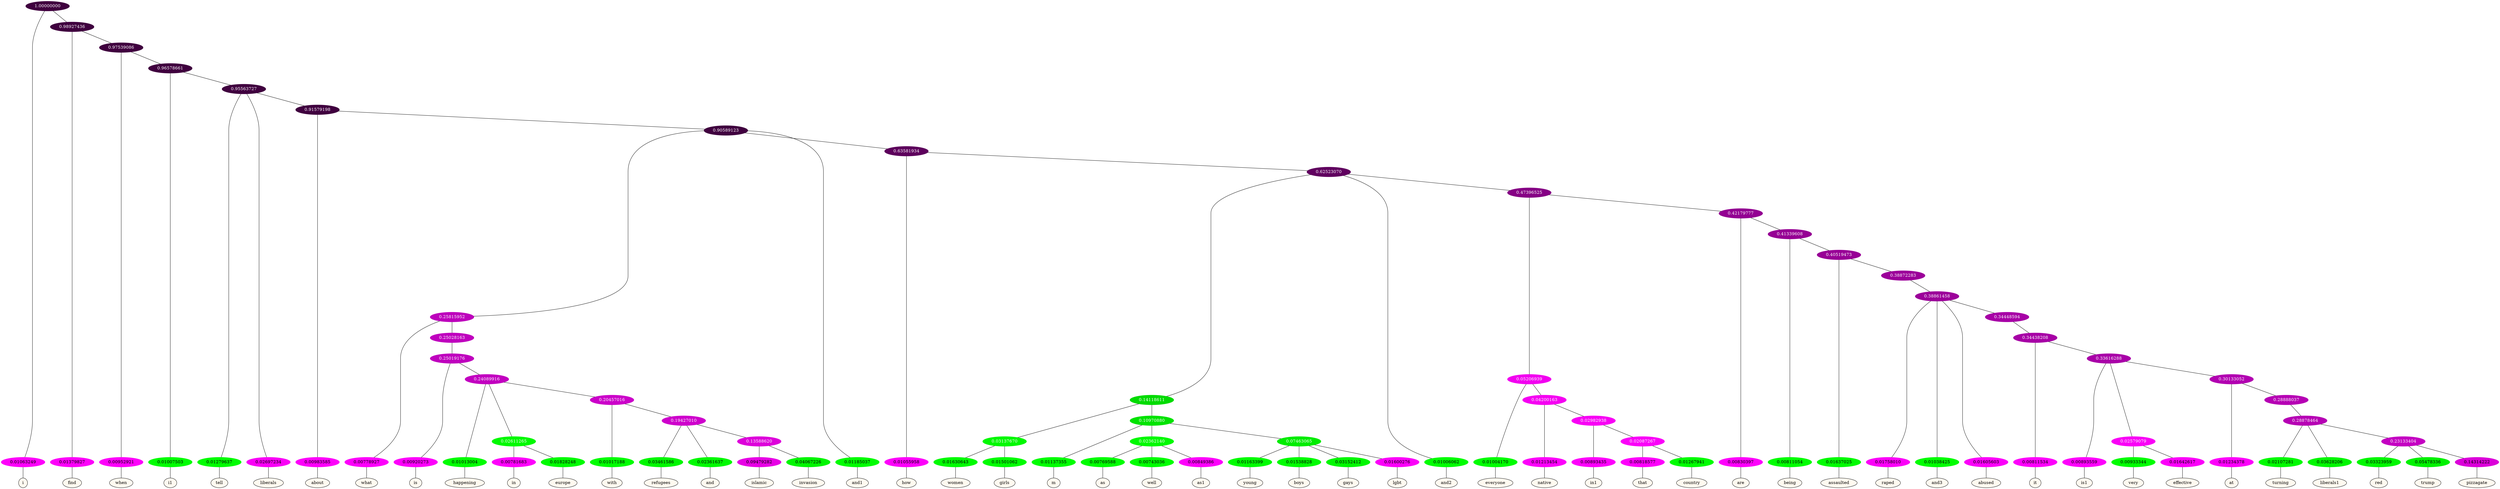 graph {
	node [format=png height=0.15 nodesep=0.001 ordering=out overlap=prism overlap_scaling=0.01 ranksep=0.001 ratio=0.2 style=filled width=0.15]
	{
		rank=same
		a_w_1 [label=i color=black fillcolor=floralwhite style="filled,solid"]
		a_w_3 [label=find color=black fillcolor=floralwhite style="filled,solid"]
		a_w_5 [label=when color=black fillcolor=floralwhite style="filled,solid"]
		a_w_7 [label=i1 color=black fillcolor=floralwhite style="filled,solid"]
		a_w_9 [label=tell color=black fillcolor=floralwhite style="filled,solid"]
		a_w_10 [label=liberals color=black fillcolor=floralwhite style="filled,solid"]
		a_w_12 [label=about color=black fillcolor=floralwhite style="filled,solid"]
		a_w_17 [label=what color=black fillcolor=floralwhite style="filled,solid"]
		a_w_25 [label=is color=black fillcolor=floralwhite style="filled,solid"]
		a_w_31 [label=happening color=black fillcolor=floralwhite style="filled,solid"]
		a_w_43 [label=in color=black fillcolor=floralwhite style="filled,solid"]
		a_w_44 [label=europe color=black fillcolor=floralwhite style="filled,solid"]
		a_w_45 [label=with color=black fillcolor=floralwhite style="filled,solid"]
		a_w_58 [label=refugees color=black fillcolor=floralwhite style="filled,solid"]
		a_w_59 [label=and color=black fillcolor=floralwhite style="filled,solid"]
		a_w_65 [label=islamic color=black fillcolor=floralwhite style="filled,solid"]
		a_w_66 [label=invasion color=black fillcolor=floralwhite style="filled,solid"]
		a_w_15 [label=and1 color=black fillcolor=floralwhite style="filled,solid"]
		a_w_19 [label=how color=black fillcolor=floralwhite style="filled,solid"]
		a_w_34 [label=women color=black fillcolor=floralwhite style="filled,solid"]
		a_w_35 [label=girls color=black fillcolor=floralwhite style="filled,solid"]
		a_w_36 [label=m color=black fillcolor=floralwhite style="filled,solid"]
		a_w_47 [label=as color=black fillcolor=floralwhite style="filled,solid"]
		a_w_48 [label=well color=black fillcolor=floralwhite style="filled,solid"]
		a_w_49 [label=as1 color=black fillcolor=floralwhite style="filled,solid"]
		a_w_50 [label=young color=black fillcolor=floralwhite style="filled,solid"]
		a_w_51 [label=boys color=black fillcolor=floralwhite style="filled,solid"]
		a_w_52 [label=gays color=black fillcolor=floralwhite style="filled,solid"]
		a_w_53 [label=lgbt color=black fillcolor=floralwhite style="filled,solid"]
		a_w_23 [label=and2 color=black fillcolor=floralwhite style="filled,solid"]
		a_w_39 [label=everyone color=black fillcolor=floralwhite style="filled,solid"]
		a_w_54 [label=native color=black fillcolor=floralwhite style="filled,solid"]
		a_w_61 [label=in1 color=black fillcolor=floralwhite style="filled,solid"]
		a_w_67 [label=that color=black fillcolor=floralwhite style="filled,solid"]
		a_w_68 [label=country color=black fillcolor=floralwhite style="filled,solid"]
		a_w_41 [label=are color=black fillcolor=floralwhite style="filled,solid"]
		a_w_56 [label=being color=black fillcolor=floralwhite style="filled,solid"]
		a_w_63 [label=assaulted color=black fillcolor=floralwhite style="filled,solid"]
		a_w_70 [label=raped color=black fillcolor=floralwhite style="filled,solid"]
		a_w_71 [label=and3 color=black fillcolor=floralwhite style="filled,solid"]
		a_w_72 [label=abused color=black fillcolor=floralwhite style="filled,solid"]
		a_w_75 [label=it color=black fillcolor=floralwhite style="filled,solid"]
		a_w_77 [label=is1 color=black fillcolor=floralwhite style="filled,solid"]
		a_w_80 [label=very color=black fillcolor=floralwhite style="filled,solid"]
		a_w_81 [label=effective color=black fillcolor=floralwhite style="filled,solid"]
		a_w_82 [label=at color=black fillcolor=floralwhite style="filled,solid"]
		a_w_85 [label=turning color=black fillcolor=floralwhite style="filled,solid"]
		a_w_86 [label=liberals1 color=black fillcolor=floralwhite style="filled,solid"]
		a_w_88 [label=red color=black fillcolor=floralwhite style="filled,solid"]
		a_w_89 [label=trump color=black fillcolor=floralwhite style="filled,solid"]
		a_w_90 [label=pizzagate color=black fillcolor=floralwhite style="filled,solid"]
	}
	a_n_1 -- a_w_1
	a_n_3 -- a_w_3
	a_n_5 -- a_w_5
	a_n_7 -- a_w_7
	a_n_9 -- a_w_9
	a_n_10 -- a_w_10
	a_n_12 -- a_w_12
	a_n_17 -- a_w_17
	a_n_25 -- a_w_25
	a_n_31 -- a_w_31
	a_n_43 -- a_w_43
	a_n_44 -- a_w_44
	a_n_45 -- a_w_45
	a_n_58 -- a_w_58
	a_n_59 -- a_w_59
	a_n_65 -- a_w_65
	a_n_66 -- a_w_66
	a_n_15 -- a_w_15
	a_n_19 -- a_w_19
	a_n_34 -- a_w_34
	a_n_35 -- a_w_35
	a_n_36 -- a_w_36
	a_n_47 -- a_w_47
	a_n_48 -- a_w_48
	a_n_49 -- a_w_49
	a_n_50 -- a_w_50
	a_n_51 -- a_w_51
	a_n_52 -- a_w_52
	a_n_53 -- a_w_53
	a_n_23 -- a_w_23
	a_n_39 -- a_w_39
	a_n_54 -- a_w_54
	a_n_61 -- a_w_61
	a_n_67 -- a_w_67
	a_n_68 -- a_w_68
	a_n_41 -- a_w_41
	a_n_56 -- a_w_56
	a_n_63 -- a_w_63
	a_n_70 -- a_w_70
	a_n_71 -- a_w_71
	a_n_72 -- a_w_72
	a_n_75 -- a_w_75
	a_n_77 -- a_w_77
	a_n_80 -- a_w_80
	a_n_81 -- a_w_81
	a_n_82 -- a_w_82
	a_n_85 -- a_w_85
	a_n_86 -- a_w_86
	a_n_88 -- a_w_88
	a_n_89 -- a_w_89
	a_n_90 -- a_w_90
	{
		rank=same
		a_n_1 [label=0.01063249 color="0.835 1.000 0.989" fontcolor=black]
		a_n_3 [label=0.01379827 color="0.835 1.000 0.986" fontcolor=black]
		a_n_5 [label=0.00952921 color="0.835 1.000 0.990" fontcolor=black]
		a_n_7 [label=0.01007503 color="0.334 1.000 0.990" fontcolor=black]
		a_n_9 [label=0.01279637 color="0.334 1.000 0.987" fontcolor=black]
		a_n_10 [label=0.02697234 color="0.835 1.000 0.973" fontcolor=black]
		a_n_12 [label=0.00983585 color="0.835 1.000 0.990" fontcolor=black]
		a_n_17 [label=0.00778927 color="0.835 1.000 0.992" fontcolor=black]
		a_n_25 [label=0.00920273 color="0.835 1.000 0.991" fontcolor=black]
		a_n_31 [label=0.01013004 color="0.334 1.000 0.990" fontcolor=black]
		a_n_43 [label=0.00781683 color="0.835 1.000 0.992" fontcolor=black]
		a_n_44 [label=0.01828248 color="0.334 1.000 0.982" fontcolor=black]
		a_n_45 [label=0.01017188 color="0.334 1.000 0.990" fontcolor=black]
		a_n_58 [label=0.03461586 color="0.334 1.000 0.965" fontcolor=black]
		a_n_59 [label=0.02361637 color="0.334 1.000 0.976" fontcolor=black]
		a_n_65 [label=0.09479282 color="0.835 1.000 0.905" fontcolor=black]
		a_n_66 [label=0.04067226 color="0.334 1.000 0.959" fontcolor=black]
		a_n_15 [label=0.01185037 color="0.334 1.000 0.988" fontcolor=black]
		a_n_19 [label=0.01055958 color="0.835 1.000 0.989" fontcolor=black]
		a_n_34 [label=0.01630643 color="0.334 1.000 0.984" fontcolor=black]
		a_n_35 [label=0.01501062 color="0.334 1.000 0.985" fontcolor=black]
		a_n_36 [label=0.01137355 color="0.334 1.000 0.989" fontcolor=black]
		a_n_47 [label=0.00769588 color="0.334 1.000 0.992" fontcolor=black]
		a_n_48 [label=0.00743036 color="0.334 1.000 0.993" fontcolor=black]
		a_n_49 [label=0.00849386 color="0.835 1.000 0.992" fontcolor=black]
		a_n_50 [label=0.01163399 color="0.334 1.000 0.988" fontcolor=black]
		a_n_51 [label=0.01538828 color="0.334 1.000 0.985" fontcolor=black]
		a_n_52 [label=0.03152412 color="0.334 1.000 0.968" fontcolor=black]
		a_n_53 [label=0.01600276 color="0.835 1.000 0.984" fontcolor=black]
		a_n_23 [label=0.01006062 color="0.334 1.000 0.990" fontcolor=black]
		a_n_39 [label=0.01004170 color="0.334 1.000 0.990" fontcolor=black]
		a_n_54 [label=0.01213454 color="0.835 1.000 0.988" fontcolor=black]
		a_n_61 [label=0.00893435 color="0.835 1.000 0.991" fontcolor=black]
		a_n_67 [label=0.00818577 color="0.835 1.000 0.992" fontcolor=black]
		a_n_68 [label=0.01267941 color="0.334 1.000 0.987" fontcolor=black]
		a_n_41 [label=0.00830397 color="0.835 1.000 0.992" fontcolor=black]
		a_n_56 [label=0.00811054 color="0.334 1.000 0.992" fontcolor=black]
		a_n_63 [label=0.01637025 color="0.334 1.000 0.984" fontcolor=black]
		a_n_70 [label=0.01758010 color="0.835 1.000 0.982" fontcolor=black]
		a_n_71 [label=0.01038425 color="0.334 1.000 0.990" fontcolor=black]
		a_n_72 [label=0.01605603 color="0.835 1.000 0.984" fontcolor=black]
		a_n_75 [label=0.00811534 color="0.835 1.000 0.992" fontcolor=black]
		a_n_77 [label=0.00893559 color="0.835 1.000 0.991" fontcolor=black]
		a_n_80 [label=0.00933344 color="0.334 1.000 0.991" fontcolor=black]
		a_n_81 [label=0.01642617 color="0.835 1.000 0.984" fontcolor=black]
		a_n_82 [label=0.01234378 color="0.835 1.000 0.988" fontcolor=black]
		a_n_85 [label=0.02107281 color="0.334 1.000 0.979" fontcolor=black]
		a_n_86 [label=0.03628206 color="0.334 1.000 0.964" fontcolor=black]
		a_n_88 [label=0.03323959 color="0.334 1.000 0.967" fontcolor=black]
		a_n_89 [label=0.05478336 color="0.334 1.000 0.945" fontcolor=black]
		a_n_90 [label=0.14314222 color="0.835 1.000 0.857" fontcolor=black]
	}
	a_n_0 [label=1.00000000 color="0.835 1.000 0.250" fontcolor=grey99]
	a_n_0 -- a_n_1
	a_n_2 [label=0.98927436 color="0.835 1.000 0.250" fontcolor=grey99]
	a_n_0 -- a_n_2
	a_n_2 -- a_n_3
	a_n_4 [label=0.97539086 color="0.835 1.000 0.250" fontcolor=grey99]
	a_n_2 -- a_n_4
	a_n_4 -- a_n_5
	a_n_6 [label=0.96578661 color="0.835 1.000 0.250" fontcolor=grey99]
	a_n_4 -- a_n_6
	a_n_6 -- a_n_7
	a_n_8 [label=0.95563727 color="0.835 1.000 0.250" fontcolor=grey99]
	a_n_6 -- a_n_8
	a_n_8 -- a_n_9
	a_n_8 -- a_n_10
	a_n_11 [label=0.91579198 color="0.835 1.000 0.250" fontcolor=grey99]
	a_n_8 -- a_n_11
	a_n_11 -- a_n_12
	a_n_13 [label=0.90589123 color="0.835 1.000 0.250" fontcolor=grey99]
	a_n_11 -- a_n_13
	a_n_14 [label=0.25815952 color="0.835 1.000 0.742" fontcolor=grey99]
	a_n_13 -- a_n_14
	a_n_13 -- a_n_15
	a_n_16 [label=0.63581934 color="0.835 1.000 0.364" fontcolor=grey99]
	a_n_13 -- a_n_16
	a_n_14 -- a_n_17
	a_n_18 [label=0.25028163 color="0.835 1.000 0.750" fontcolor=grey99]
	a_n_14 -- a_n_18
	a_n_16 -- a_n_19
	a_n_20 [label=0.62523070 color="0.835 1.000 0.375" fontcolor=grey99]
	a_n_16 -- a_n_20
	a_n_21 [label=0.25019176 color="0.835 1.000 0.750" fontcolor=grey99]
	a_n_18 -- a_n_21
	a_n_22 [label=0.14118611 color="0.334 1.000 0.859" fontcolor=grey99]
	a_n_20 -- a_n_22
	a_n_20 -- a_n_23
	a_n_24 [label=0.47396525 color="0.835 1.000 0.526" fontcolor=grey99]
	a_n_20 -- a_n_24
	a_n_21 -- a_n_25
	a_n_26 [label=0.24089916 color="0.835 1.000 0.759" fontcolor=grey99]
	a_n_21 -- a_n_26
	a_n_27 [label=0.03137670 color="0.334 1.000 0.969" fontcolor=grey99]
	a_n_22 -- a_n_27
	a_n_28 [label=0.10970880 color="0.334 1.000 0.890" fontcolor=grey99]
	a_n_22 -- a_n_28
	a_n_29 [label=0.05206939 color="0.835 1.000 0.948" fontcolor=grey99]
	a_n_24 -- a_n_29
	a_n_30 [label=0.42179777 color="0.835 1.000 0.578" fontcolor=grey99]
	a_n_24 -- a_n_30
	a_n_26 -- a_n_31
	a_n_32 [label=0.02611265 color="0.334 1.000 0.974" fontcolor=grey99]
	a_n_26 -- a_n_32
	a_n_33 [label=0.20457016 color="0.835 1.000 0.795" fontcolor=grey99]
	a_n_26 -- a_n_33
	a_n_27 -- a_n_34
	a_n_27 -- a_n_35
	a_n_28 -- a_n_36
	a_n_37 [label=0.02362140 color="0.334 1.000 0.976" fontcolor=grey99]
	a_n_28 -- a_n_37
	a_n_38 [label=0.07463065 color="0.334 1.000 0.925" fontcolor=grey99]
	a_n_28 -- a_n_38
	a_n_29 -- a_n_39
	a_n_40 [label=0.04200163 color="0.835 1.000 0.958" fontcolor=grey99]
	a_n_29 -- a_n_40
	a_n_30 -- a_n_41
	a_n_42 [label=0.41339608 color="0.835 1.000 0.587" fontcolor=grey99]
	a_n_30 -- a_n_42
	a_n_32 -- a_n_43
	a_n_32 -- a_n_44
	a_n_33 -- a_n_45
	a_n_46 [label=0.19427010 color="0.835 1.000 0.806" fontcolor=grey99]
	a_n_33 -- a_n_46
	a_n_37 -- a_n_47
	a_n_37 -- a_n_48
	a_n_37 -- a_n_49
	a_n_38 -- a_n_50
	a_n_38 -- a_n_51
	a_n_38 -- a_n_52
	a_n_38 -- a_n_53
	a_n_40 -- a_n_54
	a_n_55 [label=0.02982938 color="0.835 1.000 0.970" fontcolor=grey99]
	a_n_40 -- a_n_55
	a_n_42 -- a_n_56
	a_n_57 [label=0.40519473 color="0.835 1.000 0.595" fontcolor=grey99]
	a_n_42 -- a_n_57
	a_n_46 -- a_n_58
	a_n_46 -- a_n_59
	a_n_60 [label=0.13588620 color="0.835 1.000 0.864" fontcolor=grey99]
	a_n_46 -- a_n_60
	a_n_55 -- a_n_61
	a_n_62 [label=0.02087267 color="0.835 1.000 0.979" fontcolor=grey99]
	a_n_55 -- a_n_62
	a_n_57 -- a_n_63
	a_n_64 [label=0.38872283 color="0.835 1.000 0.611" fontcolor=grey99]
	a_n_57 -- a_n_64
	a_n_60 -- a_n_65
	a_n_60 -- a_n_66
	a_n_62 -- a_n_67
	a_n_62 -- a_n_68
	a_n_69 [label=0.38861458 color="0.835 1.000 0.611" fontcolor=grey99]
	a_n_64 -- a_n_69
	a_n_69 -- a_n_70
	a_n_69 -- a_n_71
	a_n_69 -- a_n_72
	a_n_73 [label=0.34448594 color="0.835 1.000 0.656" fontcolor=grey99]
	a_n_69 -- a_n_73
	a_n_74 [label=0.34438208 color="0.835 1.000 0.656" fontcolor=grey99]
	a_n_73 -- a_n_74
	a_n_74 -- a_n_75
	a_n_76 [label=0.33616288 color="0.835 1.000 0.664" fontcolor=grey99]
	a_n_74 -- a_n_76
	a_n_76 -- a_n_77
	a_n_78 [label=0.02579079 color="0.835 1.000 0.974" fontcolor=grey99]
	a_n_76 -- a_n_78
	a_n_79 [label=0.30133052 color="0.835 1.000 0.699" fontcolor=grey99]
	a_n_76 -- a_n_79
	a_n_78 -- a_n_80
	a_n_78 -- a_n_81
	a_n_79 -- a_n_82
	a_n_83 [label=0.28888037 color="0.835 1.000 0.711" fontcolor=grey99]
	a_n_79 -- a_n_83
	a_n_84 [label=0.28878464 color="0.835 1.000 0.711" fontcolor=grey99]
	a_n_83 -- a_n_84
	a_n_84 -- a_n_85
	a_n_84 -- a_n_86
	a_n_87 [label=0.23133404 color="0.835 1.000 0.769" fontcolor=grey99]
	a_n_84 -- a_n_87
	a_n_87 -- a_n_88
	a_n_87 -- a_n_89
	a_n_87 -- a_n_90
}
